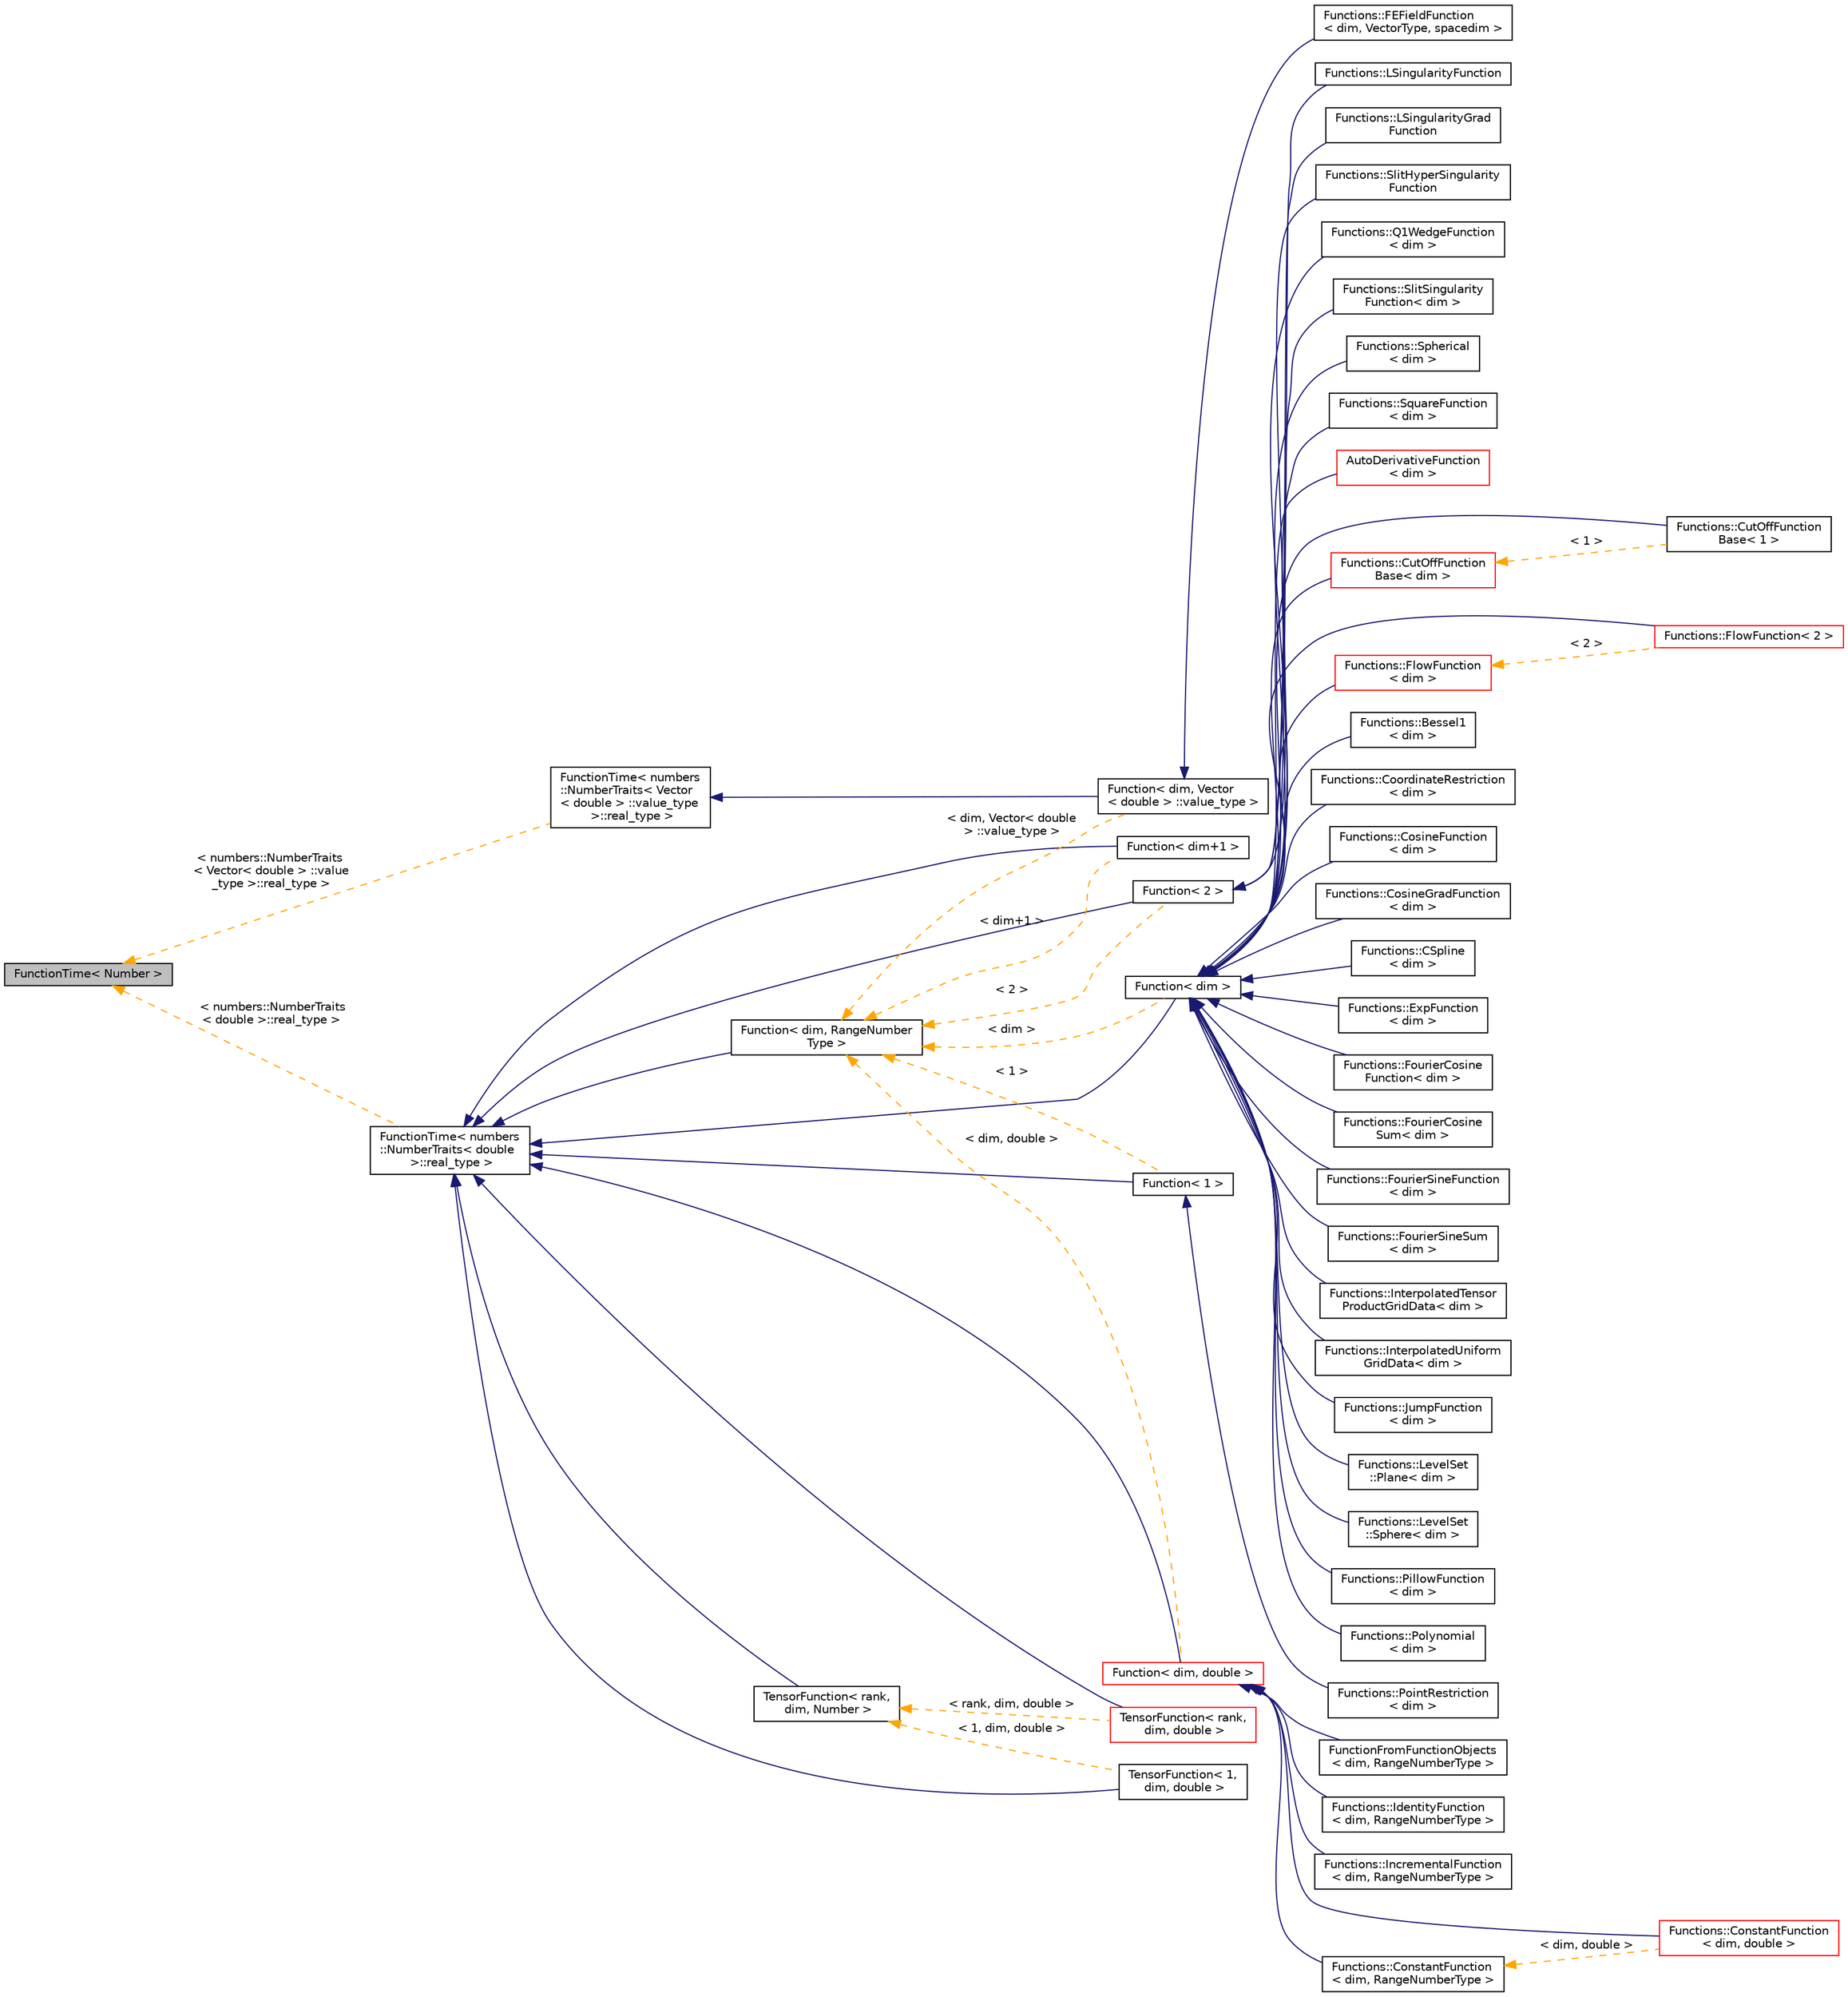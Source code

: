 digraph "FunctionTime&lt; Number &gt;"
{
 // LATEX_PDF_SIZE
  edge [fontname="Helvetica",fontsize="10",labelfontname="Helvetica",labelfontsize="10"];
  node [fontname="Helvetica",fontsize="10",shape=record];
  rankdir="LR";
  Node1 [label="FunctionTime\< Number \>",height=0.2,width=0.4,color="black", fillcolor="grey75", style="filled", fontcolor="black",tooltip=" "];
  Node1 -> Node2 [dir="back",color="orange",fontsize="10",style="dashed",label=" \< numbers::NumberTraits\l\< Vector\< double \> ::value\l_type \>::real_type \>" ,fontname="Helvetica"];
  Node2 [label="FunctionTime\< numbers\l::NumberTraits\< Vector\l\< double \> ::value_type\l \>::real_type \>",height=0.2,width=0.4,color="black", fillcolor="white", style="filled",URL="$classFunctionTime.html",tooltip=" "];
  Node2 -> Node3 [dir="back",color="midnightblue",fontsize="10",style="solid",fontname="Helvetica"];
  Node3 [label="Function\< dim, Vector\l\< double \> ::value_type \>",height=0.2,width=0.4,color="black", fillcolor="white", style="filled",URL="$classFunction.html",tooltip=" "];
  Node3 -> Node4 [dir="back",color="midnightblue",fontsize="10",style="solid",fontname="Helvetica"];
  Node4 [label="Functions::FEFieldFunction\l\< dim, VectorType, spacedim \>",height=0.2,width=0.4,color="black", fillcolor="white", style="filled",URL="$classFunctions_1_1FEFieldFunction.html",tooltip=" "];
  Node1 -> Node5 [dir="back",color="orange",fontsize="10",style="dashed",label=" \< numbers::NumberTraits\l\< double \>::real_type \>" ,fontname="Helvetica"];
  Node5 [label="FunctionTime\< numbers\l::NumberTraits\< double\l \>::real_type \>",height=0.2,width=0.4,color="black", fillcolor="white", style="filled",URL="$classFunctionTime.html",tooltip=" "];
  Node5 -> Node6 [dir="back",color="midnightblue",fontsize="10",style="solid",fontname="Helvetica"];
  Node6 [label="Function\< dim, RangeNumber\lType \>",height=0.2,width=0.4,color="black", fillcolor="white", style="filled",URL="$classFunction.html",tooltip=" "];
  Node6 -> Node7 [dir="back",color="orange",fontsize="10",style="dashed",label=" \< dim+1 \>" ,fontname="Helvetica"];
  Node7 [label="Function\< dim+1 \>",height=0.2,width=0.4,color="black", fillcolor="white", style="filled",URL="$classFunction.html",tooltip=" "];
  Node6 -> Node3 [dir="back",color="orange",fontsize="10",style="dashed",label=" \< dim, Vector\< double\l \> ::value_type \>" ,fontname="Helvetica"];
  Node6 -> Node8 [dir="back",color="orange",fontsize="10",style="dashed",label=" \< 1 \>" ,fontname="Helvetica"];
  Node8 [label="Function\< 1 \>",height=0.2,width=0.4,color="black", fillcolor="white", style="filled",URL="$classFunction.html",tooltip=" "];
  Node8 -> Node9 [dir="back",color="midnightblue",fontsize="10",style="solid",fontname="Helvetica"];
  Node9 [label="Functions::PointRestriction\l\< dim \>",height=0.2,width=0.4,color="black", fillcolor="white", style="filled",URL="$classFunctions_1_1PointRestriction.html",tooltip=" "];
  Node6 -> Node10 [dir="back",color="orange",fontsize="10",style="dashed",label=" \< 2 \>" ,fontname="Helvetica"];
  Node10 [label="Function\< 2 \>",height=0.2,width=0.4,color="black", fillcolor="white", style="filled",URL="$classFunction.html",tooltip=" "];
  Node10 -> Node11 [dir="back",color="midnightblue",fontsize="10",style="solid",fontname="Helvetica"];
  Node11 [label="Functions::LSingularityFunction",height=0.2,width=0.4,color="black", fillcolor="white", style="filled",URL="$classFunctions_1_1LSingularityFunction.html",tooltip=" "];
  Node10 -> Node12 [dir="back",color="midnightblue",fontsize="10",style="solid",fontname="Helvetica"];
  Node12 [label="Functions::LSingularityGrad\lFunction",height=0.2,width=0.4,color="black", fillcolor="white", style="filled",URL="$classFunctions_1_1LSingularityGradFunction.html",tooltip=" "];
  Node10 -> Node13 [dir="back",color="midnightblue",fontsize="10",style="solid",fontname="Helvetica"];
  Node13 [label="Functions::SlitHyperSingularity\lFunction",height=0.2,width=0.4,color="black", fillcolor="white", style="filled",URL="$classFunctions_1_1SlitHyperSingularityFunction.html",tooltip=" "];
  Node6 -> Node14 [dir="back",color="orange",fontsize="10",style="dashed",label=" \< dim \>" ,fontname="Helvetica"];
  Node14 [label="Function\< dim \>",height=0.2,width=0.4,color="black", fillcolor="white", style="filled",URL="$classFunction.html",tooltip=" "];
  Node14 -> Node15 [dir="back",color="midnightblue",fontsize="10",style="solid",fontname="Helvetica"];
  Node15 [label="AutoDerivativeFunction\l\< dim \>",height=0.2,width=0.4,color="red", fillcolor="white", style="filled",URL="$classAutoDerivativeFunction.html",tooltip=" "];
  Node14 -> Node19 [dir="back",color="midnightblue",fontsize="10",style="solid",fontname="Helvetica"];
  Node19 [label="Functions::CutOffFunction\lBase\< 1 \>",height=0.2,width=0.4,color="black", fillcolor="white", style="filled",URL="$classFunctions_1_1CutOffFunctionBase.html",tooltip=" "];
  Node14 -> Node20 [dir="back",color="midnightblue",fontsize="10",style="solid",fontname="Helvetica"];
  Node20 [label="Functions::FlowFunction\< 2 \>",height=0.2,width=0.4,color="red", fillcolor="white", style="filled",URL="$classFunctions_1_1FlowFunction.html",tooltip=" "];
  Node14 -> Node23 [dir="back",color="midnightblue",fontsize="10",style="solid",fontname="Helvetica"];
  Node23 [label="Functions::Bessel1\l\< dim \>",height=0.2,width=0.4,color="black", fillcolor="white", style="filled",URL="$classFunctions_1_1Bessel1.html",tooltip=" "];
  Node14 -> Node24 [dir="back",color="midnightblue",fontsize="10",style="solid",fontname="Helvetica"];
  Node24 [label="Functions::CoordinateRestriction\l\< dim \>",height=0.2,width=0.4,color="black", fillcolor="white", style="filled",URL="$classFunctions_1_1CoordinateRestriction.html",tooltip=" "];
  Node14 -> Node25 [dir="back",color="midnightblue",fontsize="10",style="solid",fontname="Helvetica"];
  Node25 [label="Functions::CosineFunction\l\< dim \>",height=0.2,width=0.4,color="black", fillcolor="white", style="filled",URL="$classFunctions_1_1CosineFunction.html",tooltip=" "];
  Node14 -> Node26 [dir="back",color="midnightblue",fontsize="10",style="solid",fontname="Helvetica"];
  Node26 [label="Functions::CosineGradFunction\l\< dim \>",height=0.2,width=0.4,color="black", fillcolor="white", style="filled",URL="$classFunctions_1_1CosineGradFunction.html",tooltip=" "];
  Node14 -> Node27 [dir="back",color="midnightblue",fontsize="10",style="solid",fontname="Helvetica"];
  Node27 [label="Functions::CSpline\l\< dim \>",height=0.2,width=0.4,color="black", fillcolor="white", style="filled",URL="$classFunctions_1_1CSpline.html",tooltip=" "];
  Node14 -> Node28 [dir="back",color="midnightblue",fontsize="10",style="solid",fontname="Helvetica"];
  Node28 [label="Functions::CutOffFunction\lBase\< dim \>",height=0.2,width=0.4,color="red", fillcolor="white", style="filled",URL="$classFunctions_1_1CutOffFunctionBase.html",tooltip=" "];
  Node28 -> Node19 [dir="back",color="orange",fontsize="10",style="dashed",label=" \< 1 \>" ,fontname="Helvetica"];
  Node14 -> Node34 [dir="back",color="midnightblue",fontsize="10",style="solid",fontname="Helvetica"];
  Node34 [label="Functions::ExpFunction\l\< dim \>",height=0.2,width=0.4,color="black", fillcolor="white", style="filled",URL="$classFunctions_1_1ExpFunction.html",tooltip=" "];
  Node14 -> Node35 [dir="back",color="midnightblue",fontsize="10",style="solid",fontname="Helvetica"];
  Node35 [label="Functions::FlowFunction\l\< dim \>",height=0.2,width=0.4,color="red", fillcolor="white", style="filled",URL="$classFunctions_1_1FlowFunction.html",tooltip=" "];
  Node35 -> Node20 [dir="back",color="orange",fontsize="10",style="dashed",label=" \< 2 \>" ,fontname="Helvetica"];
  Node14 -> Node38 [dir="back",color="midnightblue",fontsize="10",style="solid",fontname="Helvetica"];
  Node38 [label="Functions::FourierCosine\lFunction\< dim \>",height=0.2,width=0.4,color="black", fillcolor="white", style="filled",URL="$classFunctions_1_1FourierCosineFunction.html",tooltip=" "];
  Node14 -> Node39 [dir="back",color="midnightblue",fontsize="10",style="solid",fontname="Helvetica"];
  Node39 [label="Functions::FourierCosine\lSum\< dim \>",height=0.2,width=0.4,color="black", fillcolor="white", style="filled",URL="$classFunctions_1_1FourierCosineSum.html",tooltip=" "];
  Node14 -> Node40 [dir="back",color="midnightblue",fontsize="10",style="solid",fontname="Helvetica"];
  Node40 [label="Functions::FourierSineFunction\l\< dim \>",height=0.2,width=0.4,color="black", fillcolor="white", style="filled",URL="$classFunctions_1_1FourierSineFunction.html",tooltip=" "];
  Node14 -> Node41 [dir="back",color="midnightblue",fontsize="10",style="solid",fontname="Helvetica"];
  Node41 [label="Functions::FourierSineSum\l\< dim \>",height=0.2,width=0.4,color="black", fillcolor="white", style="filled",URL="$classFunctions_1_1FourierSineSum.html",tooltip=" "];
  Node14 -> Node42 [dir="back",color="midnightblue",fontsize="10",style="solid",fontname="Helvetica"];
  Node42 [label="Functions::InterpolatedTensor\lProductGridData\< dim \>",height=0.2,width=0.4,color="black", fillcolor="white", style="filled",URL="$classFunctions_1_1InterpolatedTensorProductGridData.html",tooltip=" "];
  Node14 -> Node43 [dir="back",color="midnightblue",fontsize="10",style="solid",fontname="Helvetica"];
  Node43 [label="Functions::InterpolatedUniform\lGridData\< dim \>",height=0.2,width=0.4,color="black", fillcolor="white", style="filled",URL="$classFunctions_1_1InterpolatedUniformGridData.html",tooltip=" "];
  Node14 -> Node44 [dir="back",color="midnightblue",fontsize="10",style="solid",fontname="Helvetica"];
  Node44 [label="Functions::JumpFunction\l\< dim \>",height=0.2,width=0.4,color="black", fillcolor="white", style="filled",URL="$classFunctions_1_1JumpFunction.html",tooltip=" "];
  Node14 -> Node45 [dir="back",color="midnightblue",fontsize="10",style="solid",fontname="Helvetica"];
  Node45 [label="Functions::LevelSet\l::Plane\< dim \>",height=0.2,width=0.4,color="black", fillcolor="white", style="filled",URL="$classFunctions_1_1LevelSet_1_1Plane.html",tooltip=" "];
  Node14 -> Node46 [dir="back",color="midnightblue",fontsize="10",style="solid",fontname="Helvetica"];
  Node46 [label="Functions::LevelSet\l::Sphere\< dim \>",height=0.2,width=0.4,color="black", fillcolor="white", style="filled",URL="$classFunctions_1_1LevelSet_1_1Sphere.html",tooltip=" "];
  Node14 -> Node47 [dir="back",color="midnightblue",fontsize="10",style="solid",fontname="Helvetica"];
  Node47 [label="Functions::PillowFunction\l\< dim \>",height=0.2,width=0.4,color="black", fillcolor="white", style="filled",URL="$classFunctions_1_1PillowFunction.html",tooltip=" "];
  Node14 -> Node48 [dir="back",color="midnightblue",fontsize="10",style="solid",fontname="Helvetica"];
  Node48 [label="Functions::Polynomial\l\< dim \>",height=0.2,width=0.4,color="black", fillcolor="white", style="filled",URL="$classFunctions_1_1Polynomial.html",tooltip=" "];
  Node14 -> Node49 [dir="back",color="midnightblue",fontsize="10",style="solid",fontname="Helvetica"];
  Node49 [label="Functions::Q1WedgeFunction\l\< dim \>",height=0.2,width=0.4,color="black", fillcolor="white", style="filled",URL="$classFunctions_1_1Q1WedgeFunction.html",tooltip=" "];
  Node14 -> Node50 [dir="back",color="midnightblue",fontsize="10",style="solid",fontname="Helvetica"];
  Node50 [label="Functions::SlitSingularity\lFunction\< dim \>",height=0.2,width=0.4,color="black", fillcolor="white", style="filled",URL="$classFunctions_1_1SlitSingularityFunction.html",tooltip=" "];
  Node14 -> Node51 [dir="back",color="midnightblue",fontsize="10",style="solid",fontname="Helvetica"];
  Node51 [label="Functions::Spherical\l\< dim \>",height=0.2,width=0.4,color="black", fillcolor="white", style="filled",URL="$classFunctions_1_1Spherical.html",tooltip=" "];
  Node14 -> Node52 [dir="back",color="midnightblue",fontsize="10",style="solid",fontname="Helvetica"];
  Node52 [label="Functions::SquareFunction\l\< dim \>",height=0.2,width=0.4,color="black", fillcolor="white", style="filled",URL="$classFunctions_1_1SquareFunction.html",tooltip=" "];
  Node6 -> Node53 [dir="back",color="orange",fontsize="10",style="dashed",label=" \< dim, double \>" ,fontname="Helvetica"];
  Node53 [label="Function\< dim, double \>",height=0.2,width=0.4,color="red", fillcolor="white", style="filled",URL="$classFunction.html",tooltip=" "];
  Node53 -> Node54 [dir="back",color="midnightblue",fontsize="10",style="solid",fontname="Helvetica"];
  Node54 [label="Functions::ConstantFunction\l\< dim, double \>",height=0.2,width=0.4,color="red", fillcolor="white", style="filled",URL="$classFunctions_1_1ConstantFunction.html",tooltip=" "];
  Node53 -> Node57 [dir="back",color="midnightblue",fontsize="10",style="solid",fontname="Helvetica"];
  Node57 [label="FunctionFromFunctionObjects\l\< dim, RangeNumberType \>",height=0.2,width=0.4,color="black", fillcolor="white", style="filled",URL="$classFunctionFromFunctionObjects.html",tooltip=" "];
  Node53 -> Node58 [dir="back",color="midnightblue",fontsize="10",style="solid",fontname="Helvetica"];
  Node58 [label="Functions::ConstantFunction\l\< dim, RangeNumberType \>",height=0.2,width=0.4,color="black", fillcolor="white", style="filled",URL="$classFunctions_1_1ConstantFunction.html",tooltip=" "];
  Node58 -> Node54 [dir="back",color="orange",fontsize="10",style="dashed",label=" \< dim, double \>" ,fontname="Helvetica"];
  Node53 -> Node59 [dir="back",color="midnightblue",fontsize="10",style="solid",fontname="Helvetica"];
  Node59 [label="Functions::IdentityFunction\l\< dim, RangeNumberType \>",height=0.2,width=0.4,color="black", fillcolor="white", style="filled",URL="$classFunctions_1_1IdentityFunction.html",tooltip=" "];
  Node53 -> Node60 [dir="back",color="midnightblue",fontsize="10",style="solid",fontname="Helvetica"];
  Node60 [label="Functions::IncrementalFunction\l\< dim, RangeNumberType \>",height=0.2,width=0.4,color="black", fillcolor="white", style="filled",URL="$classFunctions_1_1IncrementalFunction.html",tooltip=" "];
  Node5 -> Node8 [dir="back",color="midnightblue",fontsize="10",style="solid",fontname="Helvetica"];
  Node5 -> Node10 [dir="back",color="midnightblue",fontsize="10",style="solid",fontname="Helvetica"];
  Node5 -> Node14 [dir="back",color="midnightblue",fontsize="10",style="solid",fontname="Helvetica"];
  Node5 -> Node7 [dir="back",color="midnightblue",fontsize="10",style="solid",fontname="Helvetica"];
  Node5 -> Node53 [dir="back",color="midnightblue",fontsize="10",style="solid",fontname="Helvetica"];
  Node5 -> Node66 [dir="back",color="midnightblue",fontsize="10",style="solid",fontname="Helvetica"];
  Node66 [label="TensorFunction\< rank,\l dim, Number \>",height=0.2,width=0.4,color="black", fillcolor="white", style="filled",URL="$classTensorFunction.html",tooltip=" "];
  Node66 -> Node67 [dir="back",color="orange",fontsize="10",style="dashed",label=" \< 1, dim, double \>" ,fontname="Helvetica"];
  Node67 [label="TensorFunction\< 1,\l dim, double \>",height=0.2,width=0.4,color="black", fillcolor="white", style="filled",URL="$classTensorFunction.html",tooltip=" "];
  Node66 -> Node68 [dir="back",color="orange",fontsize="10",style="dashed",label=" \< rank, dim, double \>" ,fontname="Helvetica"];
  Node68 [label="TensorFunction\< rank,\l dim, double \>",height=0.2,width=0.4,color="red", fillcolor="white", style="filled",URL="$classTensorFunction.html",tooltip=" "];
  Node5 -> Node67 [dir="back",color="midnightblue",fontsize="10",style="solid",fontname="Helvetica"];
  Node5 -> Node68 [dir="back",color="midnightblue",fontsize="10",style="solid",fontname="Helvetica"];
}
